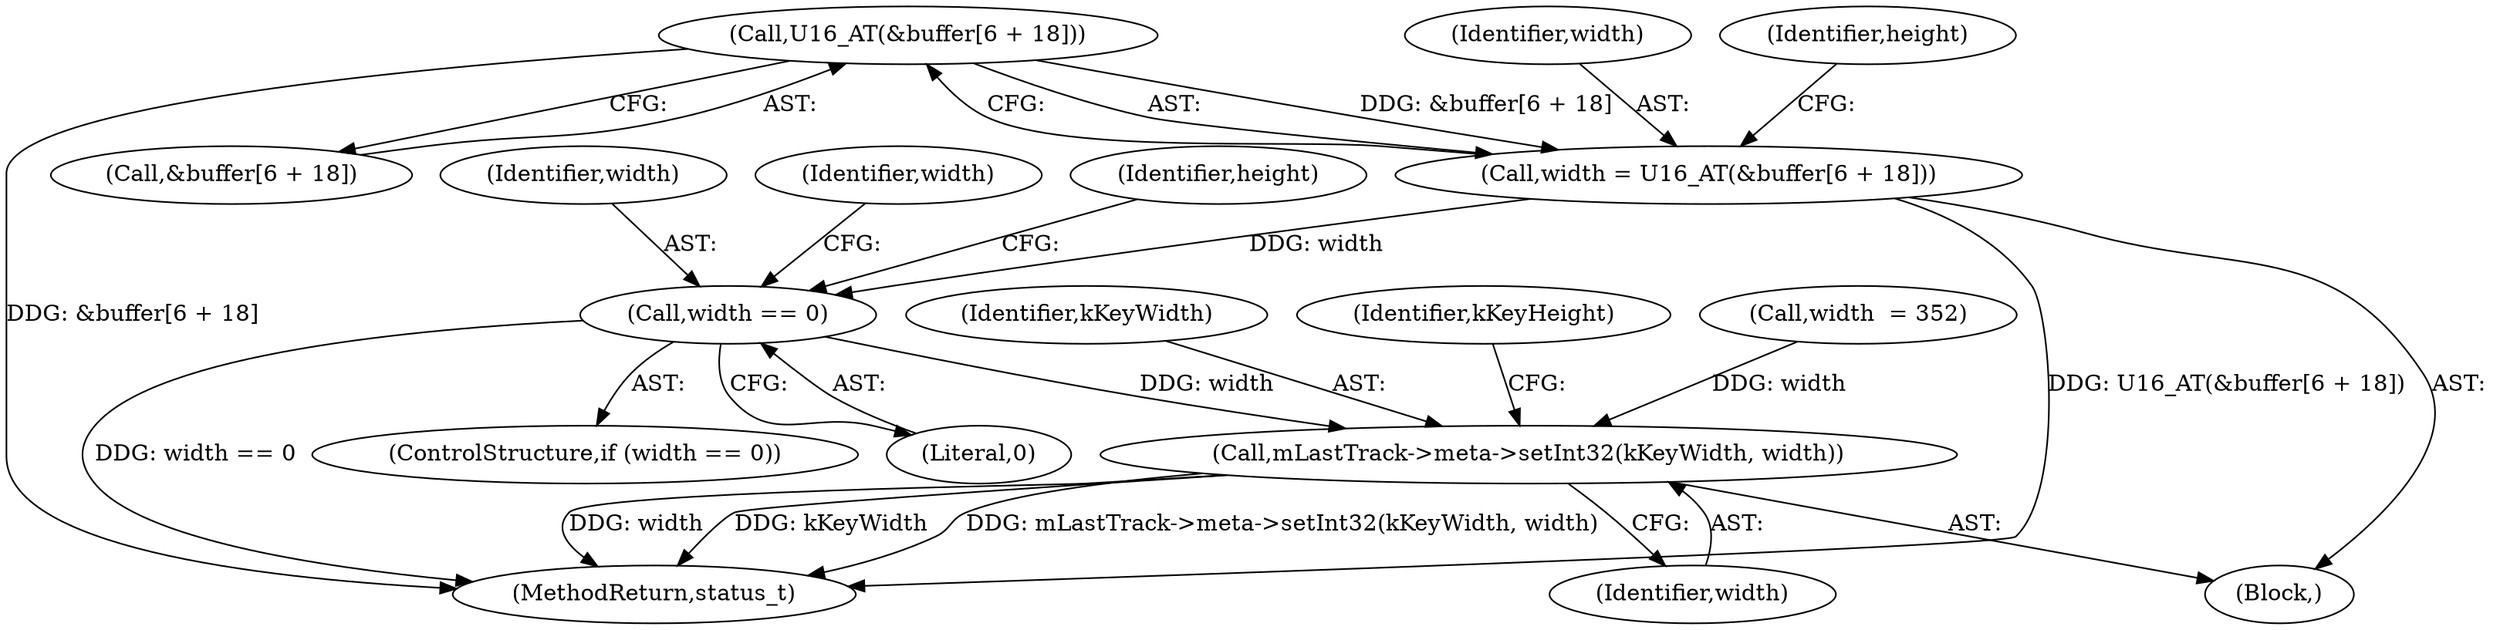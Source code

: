 digraph "0_Android_463a6f807e187828442949d1924e143cf07778c6@array" {
"1001665" [label="(Call,U16_AT(&buffer[6 + 18]))"];
"1001663" [label="(Call,width = U16_AT(&buffer[6 + 18]))"];
"1001683" [label="(Call,width == 0)"];
"1001709" [label="(Call,mLastTrack->meta->setInt32(kKeyWidth, width))"];
"1001625" [label="(Block,)"];
"1001683" [label="(Call,width == 0)"];
"1001709" [label="(Call,mLastTrack->meta->setInt32(kKeyWidth, width))"];
"1001686" [label="(Call,width  = 352)"];
"1001691" [label="(Identifier,height)"];
"1001711" [label="(Identifier,width)"];
"1001663" [label="(Call,width = U16_AT(&buffer[6 + 18]))"];
"1001665" [label="(Call,U16_AT(&buffer[6 + 18]))"];
"1001664" [label="(Identifier,width)"];
"1002918" [label="(MethodReturn,status_t)"];
"1001666" [label="(Call,&buffer[6 + 18])"];
"1001682" [label="(ControlStructure,if (width == 0))"];
"1001684" [label="(Identifier,width)"];
"1001710" [label="(Identifier,kKeyWidth)"];
"1001687" [label="(Identifier,width)"];
"1001713" [label="(Identifier,kKeyHeight)"];
"1001674" [label="(Identifier,height)"];
"1001685" [label="(Literal,0)"];
"1001665" -> "1001663"  [label="AST: "];
"1001665" -> "1001666"  [label="CFG: "];
"1001666" -> "1001665"  [label="AST: "];
"1001663" -> "1001665"  [label="CFG: "];
"1001665" -> "1002918"  [label="DDG: &buffer[6 + 18]"];
"1001665" -> "1001663"  [label="DDG: &buffer[6 + 18]"];
"1001663" -> "1001625"  [label="AST: "];
"1001664" -> "1001663"  [label="AST: "];
"1001674" -> "1001663"  [label="CFG: "];
"1001663" -> "1002918"  [label="DDG: U16_AT(&buffer[6 + 18])"];
"1001663" -> "1001683"  [label="DDG: width"];
"1001683" -> "1001682"  [label="AST: "];
"1001683" -> "1001685"  [label="CFG: "];
"1001684" -> "1001683"  [label="AST: "];
"1001685" -> "1001683"  [label="AST: "];
"1001687" -> "1001683"  [label="CFG: "];
"1001691" -> "1001683"  [label="CFG: "];
"1001683" -> "1002918"  [label="DDG: width == 0"];
"1001683" -> "1001709"  [label="DDG: width"];
"1001709" -> "1001625"  [label="AST: "];
"1001709" -> "1001711"  [label="CFG: "];
"1001710" -> "1001709"  [label="AST: "];
"1001711" -> "1001709"  [label="AST: "];
"1001713" -> "1001709"  [label="CFG: "];
"1001709" -> "1002918"  [label="DDG: mLastTrack->meta->setInt32(kKeyWidth, width)"];
"1001709" -> "1002918"  [label="DDG: width"];
"1001709" -> "1002918"  [label="DDG: kKeyWidth"];
"1001686" -> "1001709"  [label="DDG: width"];
}
